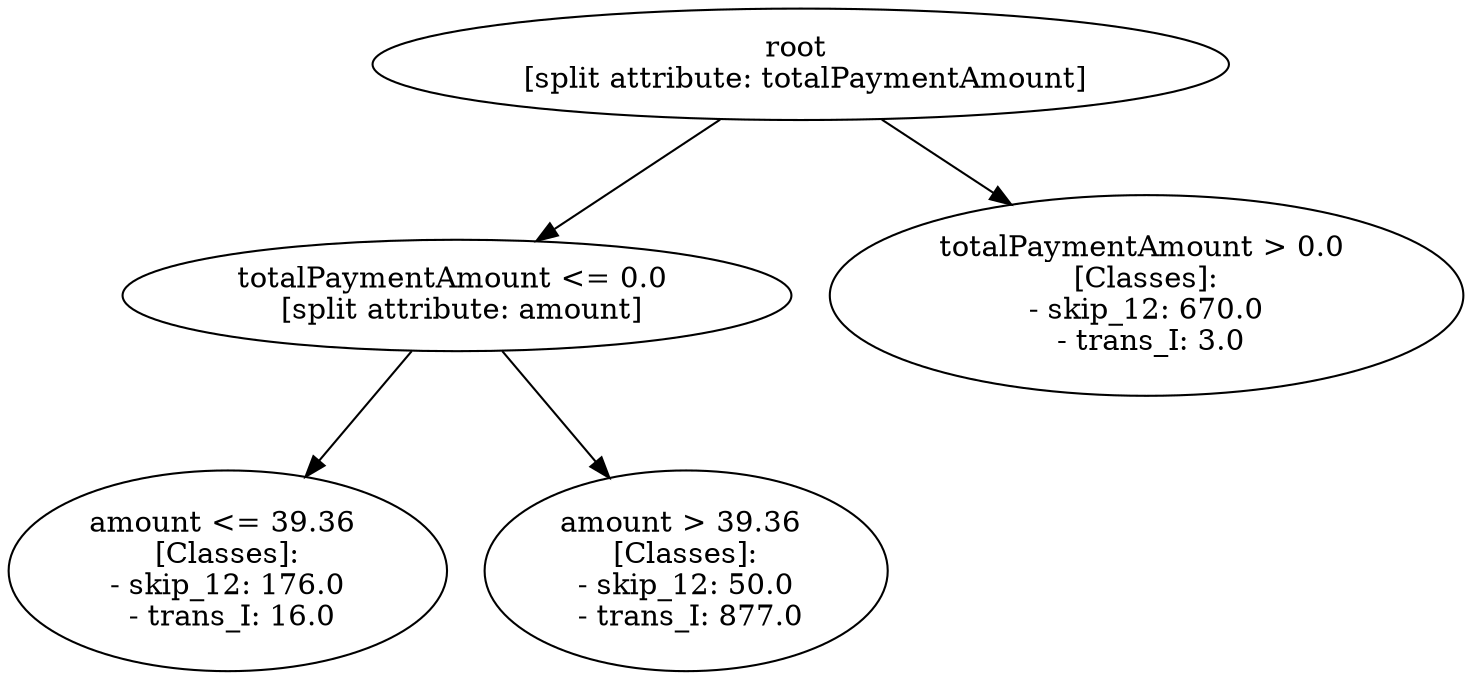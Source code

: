 // Road_Traffic_Fine_Management_Process-p_19-6
digraph "Road_Traffic_Fine_Management_Process-p_19-6" {
	"6d2499a3-6c71-4fce-91c9-229cdb34bdcb" [label="root 
 [split attribute: totalPaymentAmount]"]
	"a2066ca4-f051-44ae-b09d-e6a156300df0" [label="totalPaymentAmount <= 0.0 
 [split attribute: amount]"]
	"6d2499a3-6c71-4fce-91c9-229cdb34bdcb" -> "a2066ca4-f051-44ae-b09d-e6a156300df0"
	"5dfac42c-7be9-44e4-a952-1ad8f3b3c3fb" [label="amount <= 39.36 
 [Classes]: 
 - skip_12: 176.0 
 - trans_I: 16.0"]
	"a2066ca4-f051-44ae-b09d-e6a156300df0" -> "5dfac42c-7be9-44e4-a952-1ad8f3b3c3fb"
	"ea9062f2-47f0-4dfa-ade3-82a1edf82a1d" [label="amount > 39.36 
 [Classes]: 
 - skip_12: 50.0 
 - trans_I: 877.0"]
	"a2066ca4-f051-44ae-b09d-e6a156300df0" -> "ea9062f2-47f0-4dfa-ade3-82a1edf82a1d"
	"21d4887e-385b-4a72-a089-d3a656826912" [label="totalPaymentAmount > 0.0 
 [Classes]: 
 - skip_12: 670.0 
 - trans_I: 3.0"]
	"6d2499a3-6c71-4fce-91c9-229cdb34bdcb" -> "21d4887e-385b-4a72-a089-d3a656826912"
}
